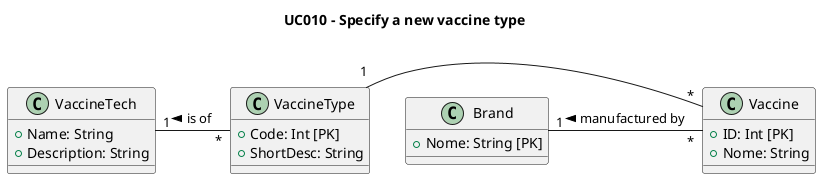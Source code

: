 @startuml
'skinparam monochrome true
'skinparam shadowing false

title UC010 - Specify a new vaccine type


class Vaccine {
    +ID: Int [PK]
    +Nome: String
}

class VaccineType{
    +Code: Int [PK]
    +ShortDesc: String
}

class VaccineTech{
    +Name: String
    +Description: String
}

class Brand {
    +Nome: String [PK]
}

' Relationships
VaccineTech "1   "-"    *" VaccineType : is of <
VaccineType "1   "-"    *"Vaccine
Brand "1   "-"    *" Vaccine : manufactured by <

@enduml